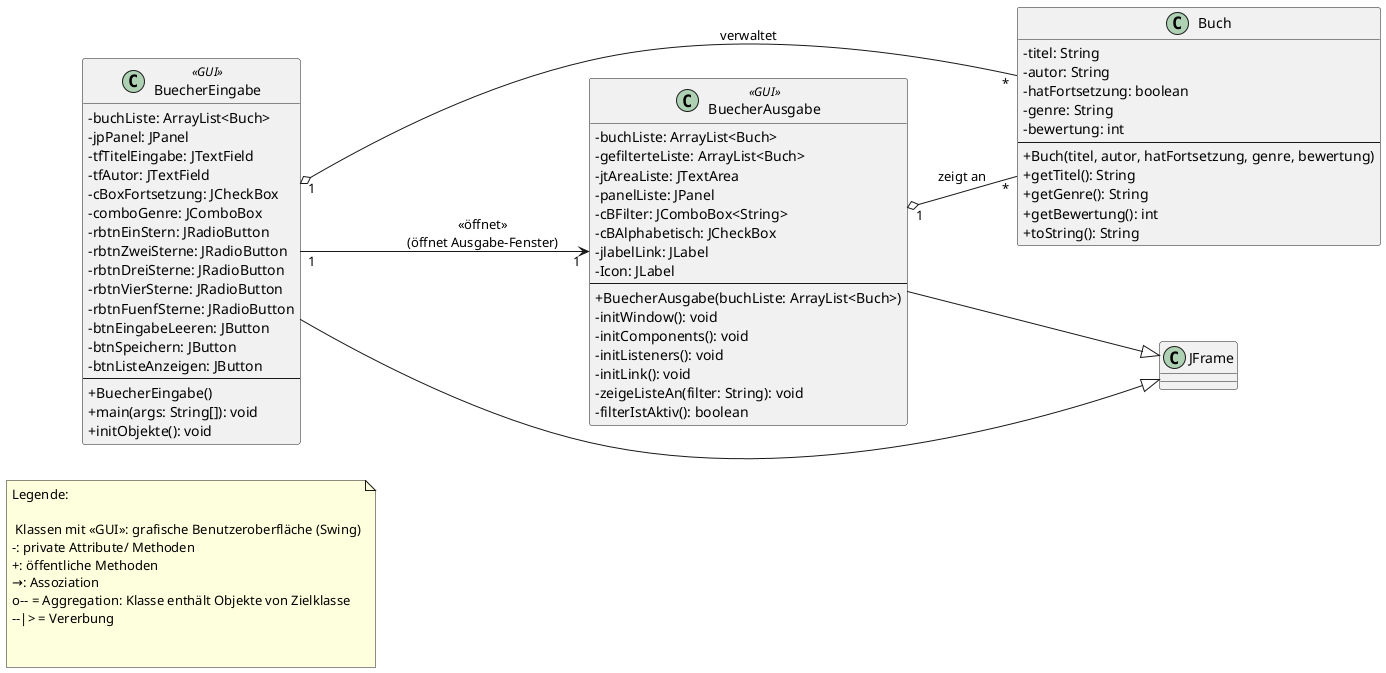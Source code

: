 @startuml
left to right direction

skinparam classAttributeIconSize 0

' Legende als Notiz
note as L1
Legende:

 Klassen mit «GUI»: grafische Benutzeroberfläche (Swing)
-: private Attribute/ Methoden
+: öffentliche Methoden
→: Assoziation
o-- = Aggregation: Klasse enthält Objekte von Zielklasse
--|> = Vererbung


end note

class Buch {
  - titel: String
  - autor: String
  - hatFortsetzung: boolean
  - genre: String
  - bewertung: int
  --
  + Buch(titel, autor, hatFortsetzung, genre, bewertung)
  + getTitel(): String
  + getGenre(): String
  + getBewertung(): int
  + toString(): String
}

class BuecherEingabe <<GUI>> {
  - buchListe: ArrayList<Buch>
  - jpPanel: JPanel
  - tfTitelEingabe: JTextField
  - tfAutor: JTextField
  - cBoxFortsetzung: JCheckBox
  - comboGenre: JComboBox
  - rbtnEinStern: JRadioButton
  - rbtnZweiSterne: JRadioButton
  - rbtnDreiSterne: JRadioButton
  - rbtnVierSterne: JRadioButton
  - rbtnFuenfSterne: JRadioButton
  - btnEingabeLeeren: JButton
  - btnSpeichern: JButton
  - btnListeAnzeigen: JButton
  --
  + BuecherEingabe()
  + main(args: String[]): void
  + initObjekte(): void
}

class BuecherAusgabe <<GUI>> {
  - buchListe: ArrayList<Buch>
  - gefilterteListe: ArrayList<Buch>
  - jtAreaListe: JTextArea
  - panelListe: JPanel
  - cBFilter: JComboBox<String>
  - cBAlphabetisch: JCheckBox
  - jlabelLink: JLabel
  - Icon: JLabel
  --
  + BuecherAusgabe(buchListe: ArrayList<Buch>)
  - initWindow(): void
  - initComponents(): void
  - initListeners(): void
  - initLink(): void
  - zeigeListeAn(filter: String): void
  - filterIstAktiv(): boolean
}

' Beziehungen
' Aggregationen (leerer Diamant)
BuecherEingabe "1" o-- "*" Buch: verwaltet
BuecherAusgabe "1" o-- "*" Buch: zeigt an

' Vererbung von JFrame
class JFrame
BuecherEingabe --|> JFrame
BuecherAusgabe --|> JFrame
BuecherEingabe "1" --> "1" BuecherAusgabe : «öffnet»\n(öffnet Ausgabe-Fenster)



@enduml
